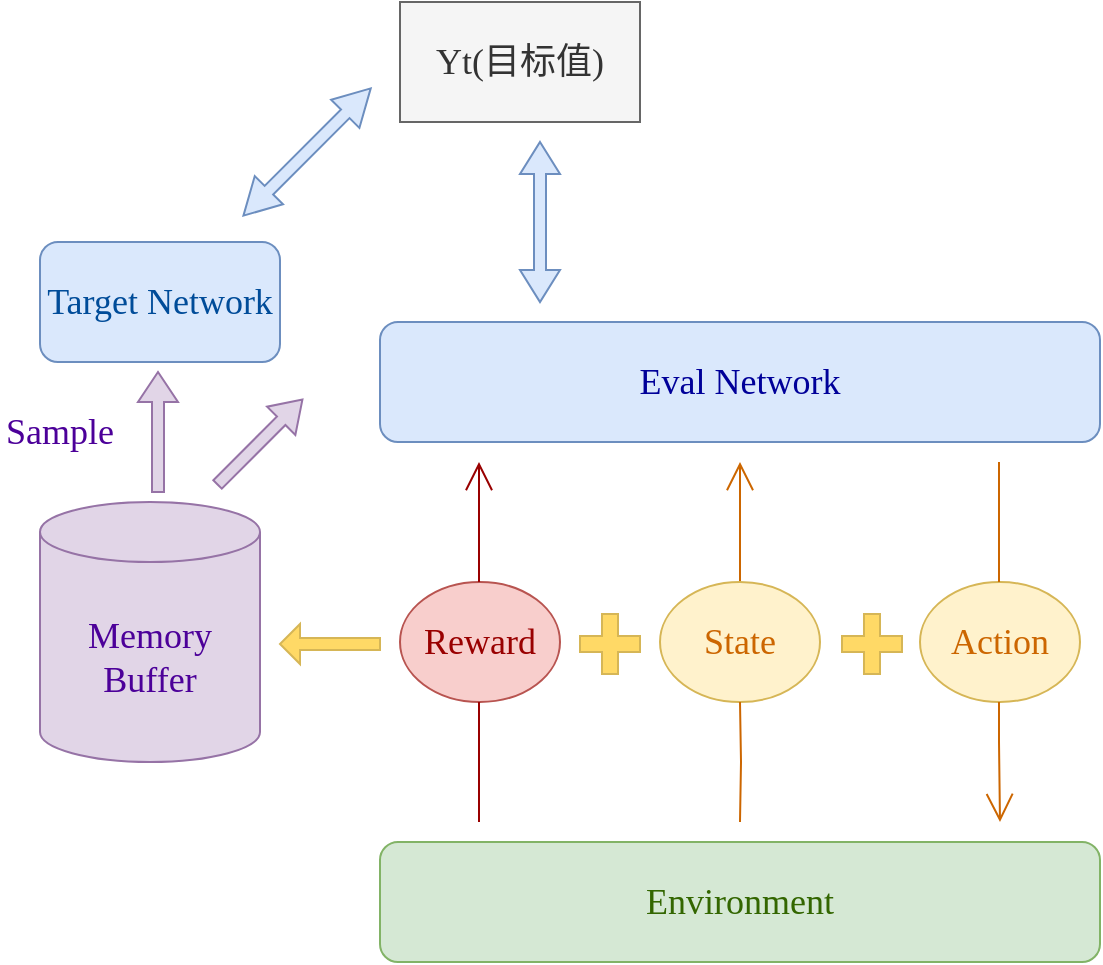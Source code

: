 <mxfile type="github" version="15.4.3">
  <diagram id="YniBcztJ1HxSJgaPbgQI" name="Page-1">
    <mxGraphModel grid="0" shadow="0" math="0" pageHeight="1169" pageWidth="827" pageScale="1" page="1" fold="1" arrows="1" connect="1" tooltips="1" guides="1" gridSize="10" dy="550" dx="2085">
      <root>
        <mxCell id="0" />
        <mxCell id="1" parent="0" />
        <mxCell id="XPfx1WEEBaksDFuU4oTT-1" value="&lt;font color=&quot;#336600&quot; face=&quot;Comic Sans MS&quot; style=&quot;font-size: 18px&quot;&gt;Environment&lt;/font&gt;" parent="1" vertex="1" style="rounded=1;whiteSpace=wrap;html=1;fillColor=#d5e8d4;strokeColor=#82b366;">
          <mxGeometry as="geometry" height="60" width="360" y="590" x="-80" />
        </mxCell>
        <mxCell id="XPfx1WEEBaksDFuU4oTT-2" value="&lt;div&gt;&lt;font color=&quot;#000099&quot; face=&quot;Comic Sans MS&quot; style=&quot;font-size: 18px&quot;&gt;Eval &lt;/font&gt;&lt;font color=&quot;#000099&quot; face=&quot;Comic Sans MS&quot; style=&quot;font-size: 18px&quot;&gt;Network&lt;/font&gt;&lt;/div&gt;" parent="1" vertex="1" style="rounded=1;whiteSpace=wrap;html=1;fillColor=#dae8fc;strokeColor=#6c8ebf;">
          <mxGeometry as="geometry" height="60" width="360" y="330" x="-80" />
        </mxCell>
        <mxCell id="XPfx1WEEBaksDFuU4oTT-3" value="&lt;font color=&quot;#004c99&quot; face=&quot;Comic Sans MS&quot; style=&quot;font-size: 18px&quot;&gt;Target Network&lt;/font&gt;" parent="1" vertex="1" style="rounded=1;whiteSpace=wrap;html=1;fillColor=#dae8fc;strokeColor=#6c8ebf;">
          <mxGeometry as="geometry" height="60" width="120" y="290" x="-250" />
        </mxCell>
        <mxCell id="XPfx1WEEBaksDFuU4oTT-5" value="&lt;font color=&quot;#cc6600&quot;&gt;Action&lt;/font&gt;" parent="1" vertex="1" style="ellipse;whiteSpace=wrap;html=1;fontFamily=Comic Sans MS;fontSize=18;fillColor=#fff2cc;strokeColor=#d6b656;">
          <mxGeometry as="geometry" height="60" width="80" y="460" x="190" />
        </mxCell>
        <mxCell id="2Ti4rtI2BaXpmShR9QIm-1" value="&lt;font color=&quot;#990000&quot; face=&quot;Comic Sans MS&quot; style=&quot;font-size: 18px&quot;&gt;Reward&lt;/font&gt;" parent="1" vertex="1" style="ellipse;whiteSpace=wrap;html=1;fillColor=#f8cecc;strokeColor=#b85450;">
          <mxGeometry as="geometry" height="60" width="80" y="460" x="-70" />
        </mxCell>
        <mxCell id="dGZdRM82JY1WfRj0Okik-1" value="&lt;font color=&quot;#4c0099&quot; face=&quot;Comic Sans MS&quot; style=&quot;font-size: 18px&quot;&gt;Memory Buffer&lt;/font&gt;" parent="1" vertex="1" style="shape=cylinder3;whiteSpace=wrap;html=1;boundedLbl=1;backgroundOutline=1;size=15;fillColor=#e1d5e7;strokeColor=#9673a6;">
          <mxGeometry as="geometry" height="130" width="110" y="420" x="-250" />
        </mxCell>
        <mxCell id="dGZdRM82JY1WfRj0Okik-2" value="Yt(目标值)" parent="1" vertex="1" style="rounded=0;whiteSpace=wrap;html=1;fontFamily=Comic Sans MS;fontSize=18;fontColor=#333333;fillColor=#f5f5f5;strokeColor=#666666;">
          <mxGeometry as="geometry" height="60" width="120" y="170" x="-70" />
        </mxCell>
        <mxCell id="dGZdRM82JY1WfRj0Okik-3" value="" parent="1" style="endArrow=open;endFill=1;endSize=12;html=1;rounded=0;fontFamily=Comic Sans MS;fontSize=18;fontColor=#4C0099;edgeStyle=orthogonalEdgeStyle;exitX=0.5;exitY=0;exitDx=0;exitDy=0;startArrow=none;strokeColor=#CC6600;" edge="1" source="dGZdRM82JY1WfRj0Okik-4">
          <mxGeometry as="geometry" width="160" relative="1">
            <mxPoint as="sourcePoint" y="430" x="50" />
            <mxPoint as="targetPoint" y="400" x="100" />
          </mxGeometry>
        </mxCell>
        <mxCell id="dGZdRM82JY1WfRj0Okik-4" value="&lt;font color=&quot;#cc6600&quot;&gt;State&lt;/font&gt;" parent="1" vertex="1" style="ellipse;whiteSpace=wrap;html=1;fontFamily=Comic Sans MS;fontSize=18;fillColor=#fff2cc;strokeColor=#d6b656;">
          <mxGeometry as="geometry" height="60" width="80" y="460" x="60" />
        </mxCell>
        <mxCell id="dGZdRM82JY1WfRj0Okik-5" target="dGZdRM82JY1WfRj0Okik-4" value="" parent="1" style="endArrow=none;endFill=1;endSize=12;html=1;rounded=0;fontFamily=Comic Sans MS;fontSize=18;fontColor=#4C0099;edgeStyle=orthogonalEdgeStyle;entryX=0.5;entryY=1;entryDx=0;entryDy=0;strokeColor=#CC6600;" edge="1">
          <mxGeometry as="geometry" width="160" relative="1">
            <mxPoint as="sourcePoint" y="580" x="100" />
            <mxPoint as="targetPoint" y="380" x="100" />
          </mxGeometry>
        </mxCell>
        <mxCell id="dGZdRM82JY1WfRj0Okik-6" value="" parent="1" style="endArrow=open;endFill=1;endSize=12;html=1;rounded=0;fontFamily=Comic Sans MS;fontSize=18;fontColor=#4C0099;edgeStyle=orthogonalEdgeStyle;exitX=0.5;exitY=0;exitDx=0;exitDy=0;startArrow=none;strokeColor=#CC6600;" edge="1">
          <mxGeometry as="geometry" width="160" relative="1">
            <mxPoint as="sourcePoint" y="520" x="229.5" />
            <mxPoint as="targetPoint" y="580" x="230" />
            <Array as="points">
              <mxPoint y="540" x="230" />
              <mxPoint y="540" x="230" />
            </Array>
          </mxGeometry>
        </mxCell>
        <mxCell id="dGZdRM82JY1WfRj0Okik-7" value="" parent="1" style="endArrow=none;endFill=1;endSize=12;html=1;rounded=0;fontFamily=Comic Sans MS;fontSize=18;fontColor=#4C0099;edgeStyle=orthogonalEdgeStyle;entryX=0.5;entryY=1;entryDx=0;entryDy=0;strokeColor=#CC6600;" edge="1">
          <mxGeometry as="geometry" width="160" relative="1">
            <mxPoint as="sourcePoint" y="460" x="229.5" />
            <mxPoint as="targetPoint" y="400" x="229.5" />
          </mxGeometry>
        </mxCell>
        <mxCell id="dGZdRM82JY1WfRj0Okik-8" value="" parent="1" style="endArrow=open;endFill=1;endSize=12;html=1;rounded=0;fontFamily=Comic Sans MS;fontSize=18;fontColor=#4C0099;edgeStyle=orthogonalEdgeStyle;exitX=0.5;exitY=0;exitDx=0;exitDy=0;startArrow=none;strokeColor=#990000;" edge="1">
          <mxGeometry as="geometry" width="160" relative="1">
            <mxPoint as="sourcePoint" y="460" x="-30.5" />
            <mxPoint as="targetPoint" y="400" x="-30.5" />
          </mxGeometry>
        </mxCell>
        <mxCell id="dGZdRM82JY1WfRj0Okik-9" value="" parent="1" style="endArrow=none;endFill=1;endSize=12;html=1;rounded=0;fontFamily=Comic Sans MS;fontSize=18;fontColor=#4C0099;edgeStyle=orthogonalEdgeStyle;entryX=0.5;entryY=1;entryDx=0;entryDy=0;strokeColor=#990000;" edge="1">
          <mxGeometry as="geometry" width="160" relative="1">
            <mxPoint as="sourcePoint" y="580" x="-30.5" />
            <mxPoint as="targetPoint" y="520" x="-30.5" />
          </mxGeometry>
        </mxCell>
        <mxCell id="dGZdRM82JY1WfRj0Okik-10" value="" parent="1" vertex="1" style="shape=cross;whiteSpace=wrap;html=1;fontFamily=Comic Sans MS;fontSize=18;size=0.267;fillColor=#FFD966;strokeColor=#d6b656;">
          <mxGeometry as="geometry" height="30" width="30" y="476" x="151" />
        </mxCell>
        <mxCell id="dGZdRM82JY1WfRj0Okik-13" value="" parent="1" vertex="1" style="shape=cross;whiteSpace=wrap;html=1;fontFamily=Comic Sans MS;fontSize=18;size=0.267;fillColor=#FFD966;strokeColor=#d6b656;">
          <mxGeometry as="geometry" height="30" width="30" y="476" x="20" />
        </mxCell>
        <mxCell id="dGZdRM82JY1WfRj0Okik-14" value="" parent="1" vertex="1" style="shape=singleArrow;direction=west;whiteSpace=wrap;html=1;fontFamily=Comic Sans MS;fontSize=18;fontColor=#CC6600;fillColor=#FFD966;strokeColor=#D6B656;">
          <mxGeometry as="geometry" height="20" width="50" y="481" x="-130" />
        </mxCell>
        <mxCell id="dGZdRM82JY1WfRj0Okik-16" value="" parent="1" vertex="1" style="html=1;shadow=0;dashed=0;align=center;verticalAlign=middle;shape=mxgraph.arrows2.arrow;dy=0.7;dx=15;direction=north;notch=0;fontFamily=Comic Sans MS;fontSize=18;strokeColor=#9673a6;fillColor=#e1d5e7;">
          <mxGeometry as="geometry" height="60" width="20" y="355" x="-201" />
        </mxCell>
        <mxCell id="dGZdRM82JY1WfRj0Okik-18" value="&lt;font color=&quot;#4c0099&quot;&gt;Sample&lt;/font&gt;" parent="1" vertex="1" style="text;html=1;strokeColor=none;fillColor=none;align=center;verticalAlign=middle;whiteSpace=wrap;rounded=0;fontFamily=Comic Sans MS;fontSize=18;fontColor=#CC6600;">
          <mxGeometry as="geometry" height="30" width="60" y="370" x="-270" />
        </mxCell>
        <mxCell id="dGZdRM82JY1WfRj0Okik-19" value="" parent="1" vertex="1" style="html=1;shadow=0;dashed=0;align=center;verticalAlign=middle;shape=mxgraph.arrows2.arrow;dy=0.7;dx=15;direction=north;notch=0;fontFamily=Comic Sans MS;fontSize=18;strokeColor=#9673a6;fillColor=#e1d5e7;rotation=45;">
          <mxGeometry as="geometry" height="60" width="20" y="360" x="-150" />
        </mxCell>
        <mxCell id="dGZdRM82JY1WfRj0Okik-20" value="" parent="1" vertex="1" style="shape=doubleArrow;direction=south;whiteSpace=wrap;html=1;fontFamily=Comic Sans MS;fontSize=18;strokeColor=#6c8ebf;fillColor=#dae8fc;">
          <mxGeometry as="geometry" height="80" width="20" y="240" x="-10" />
        </mxCell>
        <mxCell id="dGZdRM82JY1WfRj0Okik-21" value="" parent="1" vertex="1" style="shape=doubleArrow;direction=south;whiteSpace=wrap;html=1;fontFamily=Comic Sans MS;fontSize=18;strokeColor=#6c8ebf;fillColor=#dae8fc;rotation=45;">
          <mxGeometry as="geometry" height="90" width="20" y="200" x="-126.46" />
        </mxCell>
      </root>
    </mxGraphModel>
  </diagram>
</mxfile>
